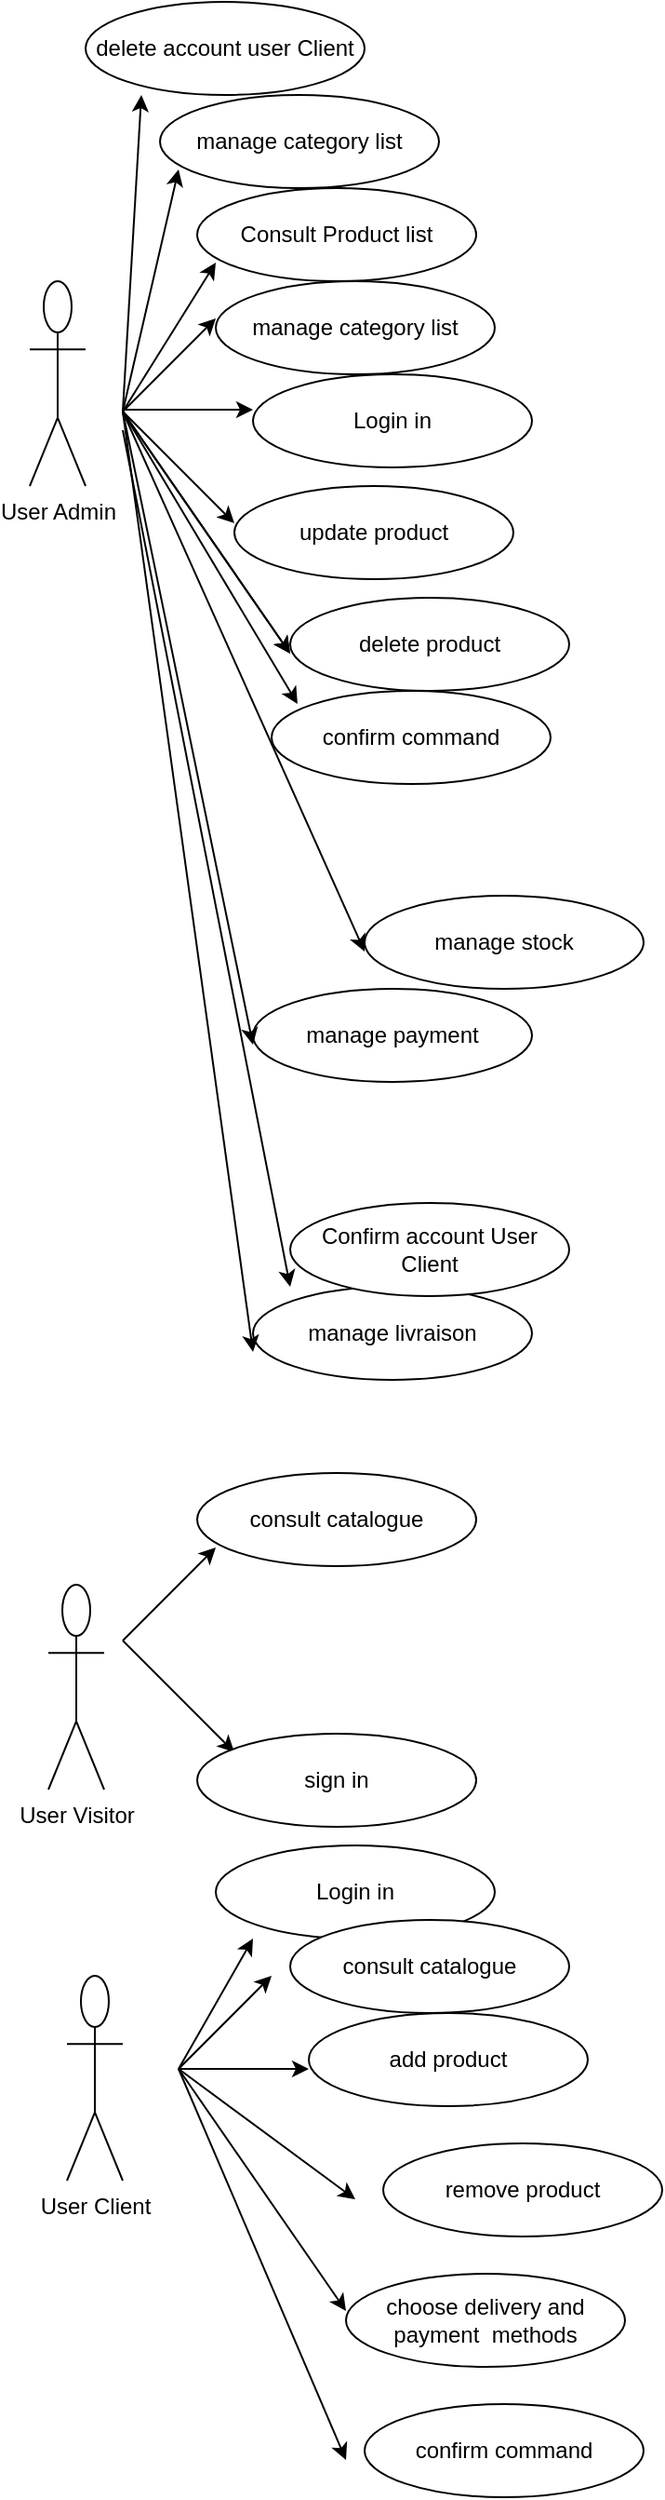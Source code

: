 <mxfile>
    <diagram id="77iN4ONvnyJWf_lnw2qI" name="Page-1">
        <mxGraphModel dx="841" dy="1647" grid="1" gridSize="10" guides="1" tooltips="1" connect="1" arrows="1" fold="1" page="1" pageScale="1" pageWidth="827" pageHeight="1169" math="0" shadow="0">
            <root>
                <mxCell id="0"/>
                <mxCell id="1" parent="0"/>
                <mxCell id="2" value="User Admin" style="shape=umlActor;verticalLabelPosition=bottom;verticalAlign=top;html=1;outlineConnect=0;" parent="1" vertex="1">
                    <mxGeometry x="30" y="90" width="30" height="110" as="geometry"/>
                </mxCell>
                <mxCell id="7" value="Consult Product list" style="ellipse;whiteSpace=wrap;html=1;" parent="1" vertex="1">
                    <mxGeometry x="120" y="40" width="150" height="50" as="geometry"/>
                </mxCell>
                <mxCell id="9" value="manage category list" style="ellipse;whiteSpace=wrap;html=1;" parent="1" vertex="1">
                    <mxGeometry x="130" y="90" width="150" height="50" as="geometry"/>
                </mxCell>
                <mxCell id="10" value="" style="endArrow=classic;html=1;" parent="1" edge="1">
                    <mxGeometry width="50" height="50" relative="1" as="geometry">
                        <mxPoint x="80" y="159" as="sourcePoint"/>
                        <mxPoint x="150" y="159" as="targetPoint"/>
                        <Array as="points"/>
                    </mxGeometry>
                </mxCell>
                <mxCell id="14" value="" style="endArrow=classic;html=1;" parent="1" edge="1">
                    <mxGeometry width="50" height="50" relative="1" as="geometry">
                        <mxPoint x="80" y="160" as="sourcePoint"/>
                        <mxPoint x="130" y="110" as="targetPoint"/>
                    </mxGeometry>
                </mxCell>
                <mxCell id="15" value="manage livraison" style="ellipse;whiteSpace=wrap;html=1;" parent="1" vertex="1">
                    <mxGeometry x="150" y="630" width="150" height="50" as="geometry"/>
                </mxCell>
                <mxCell id="16" value="manage category list" style="ellipse;whiteSpace=wrap;html=1;" parent="1" vertex="1">
                    <mxGeometry x="100" y="-10" width="150" height="50" as="geometry"/>
                </mxCell>
                <mxCell id="17" value="manage stock" style="ellipse;whiteSpace=wrap;html=1;" parent="1" vertex="1">
                    <mxGeometry x="210" y="420" width="150" height="50" as="geometry"/>
                </mxCell>
                <mxCell id="18" value="manage payment" style="ellipse;whiteSpace=wrap;html=1;" parent="1" vertex="1">
                    <mxGeometry x="150" y="470" width="150" height="50" as="geometry"/>
                </mxCell>
                <mxCell id="19" value="" style="endArrow=classic;html=1;" parent="1" edge="1">
                    <mxGeometry width="50" height="50" relative="1" as="geometry">
                        <mxPoint x="80" y="160" as="sourcePoint"/>
                        <mxPoint x="140" y="220" as="targetPoint"/>
                        <Array as="points"/>
                    </mxGeometry>
                </mxCell>
                <mxCell id="20" value="confirm command" style="ellipse;whiteSpace=wrap;html=1;" parent="1" vertex="1">
                    <mxGeometry x="160" y="310" width="150" height="50" as="geometry"/>
                </mxCell>
                <mxCell id="21" value="delete product" style="ellipse;whiteSpace=wrap;html=1;" parent="1" vertex="1">
                    <mxGeometry x="170" y="260" width="150" height="50" as="geometry"/>
                </mxCell>
                <mxCell id="22" value="update product" style="ellipse;whiteSpace=wrap;html=1;" parent="1" vertex="1">
                    <mxGeometry x="140" y="200" width="150" height="50" as="geometry"/>
                </mxCell>
                <mxCell id="24" value="" style="endArrow=classic;html=1;" parent="1" edge="1">
                    <mxGeometry width="50" height="50" relative="1" as="geometry">
                        <mxPoint x="80" y="160" as="sourcePoint"/>
                        <mxPoint x="170" y="290" as="targetPoint"/>
                        <Array as="points"/>
                    </mxGeometry>
                </mxCell>
                <mxCell id="25" value="" style="endArrow=classic;html=1;" parent="1" edge="1">
                    <mxGeometry width="50" height="50" relative="1" as="geometry">
                        <mxPoint x="80" y="160" as="sourcePoint"/>
                        <mxPoint x="170" y="290" as="targetPoint"/>
                        <Array as="points"/>
                    </mxGeometry>
                </mxCell>
                <mxCell id="26" value="" style="endArrow=classic;html=1;" parent="1" edge="1">
                    <mxGeometry width="50" height="50" relative="1" as="geometry">
                        <mxPoint x="80" y="160" as="sourcePoint"/>
                        <mxPoint x="210" y="450" as="targetPoint"/>
                        <Array as="points"/>
                    </mxGeometry>
                </mxCell>
                <mxCell id="28" value="" style="endArrow=classic;html=1;" parent="1" edge="1">
                    <mxGeometry width="50" height="50" relative="1" as="geometry">
                        <mxPoint x="80" y="160" as="sourcePoint"/>
                        <mxPoint x="130" y="80" as="targetPoint"/>
                    </mxGeometry>
                </mxCell>
                <mxCell id="30" value="" style="endArrow=classic;html=1;entryX=0.093;entryY=0.14;entryDx=0;entryDy=0;entryPerimeter=0;" parent="1" target="20" edge="1">
                    <mxGeometry width="50" height="50" relative="1" as="geometry">
                        <mxPoint x="80" y="160" as="sourcePoint"/>
                        <mxPoint x="160" y="340" as="targetPoint"/>
                        <Array as="points"/>
                    </mxGeometry>
                </mxCell>
                <mxCell id="31" value="" style="endArrow=classic;html=1;" parent="1" edge="1">
                    <mxGeometry width="50" height="50" relative="1" as="geometry">
                        <mxPoint x="80" y="160" as="sourcePoint"/>
                        <mxPoint x="150" y="500" as="targetPoint"/>
                        <Array as="points"/>
                    </mxGeometry>
                </mxCell>
                <mxCell id="32" value="" style="endArrow=classic;html=1;" edge="1" parent="1">
                    <mxGeometry width="50" height="50" relative="1" as="geometry">
                        <mxPoint x="80" y="160" as="sourcePoint"/>
                        <mxPoint x="110" y="30" as="targetPoint"/>
                    </mxGeometry>
                </mxCell>
                <mxCell id="33" value="" style="endArrow=classic;html=1;" edge="1" parent="1">
                    <mxGeometry width="50" height="50" relative="1" as="geometry">
                        <mxPoint x="80" y="160" as="sourcePoint"/>
                        <mxPoint x="150" y="665" as="targetPoint"/>
                        <Array as="points"/>
                    </mxGeometry>
                </mxCell>
                <mxCell id="34" value="delete account user Client" style="ellipse;whiteSpace=wrap;html=1;" vertex="1" parent="1">
                    <mxGeometry x="60" y="-60" width="150" height="50" as="geometry"/>
                </mxCell>
                <mxCell id="36" value="Confirm account User Client" style="ellipse;whiteSpace=wrap;html=1;" vertex="1" parent="1">
                    <mxGeometry x="170" y="585" width="150" height="50" as="geometry"/>
                </mxCell>
                <mxCell id="37" value="Login in" style="ellipse;whiteSpace=wrap;html=1;" vertex="1" parent="1">
                    <mxGeometry x="150" y="140" width="150" height="50" as="geometry"/>
                </mxCell>
                <mxCell id="38" value="" style="endArrow=classic;html=1;" edge="1" parent="1">
                    <mxGeometry width="50" height="50" relative="1" as="geometry">
                        <mxPoint x="80" y="170" as="sourcePoint"/>
                        <mxPoint x="170" y="630" as="targetPoint"/>
                        <Array as="points"/>
                    </mxGeometry>
                </mxCell>
                <mxCell id="40" value="" style="endArrow=classic;html=1;" edge="1" parent="1">
                    <mxGeometry width="50" height="50" relative="1" as="geometry">
                        <mxPoint x="80" y="160" as="sourcePoint"/>
                        <mxPoint x="90" y="-10" as="targetPoint"/>
                    </mxGeometry>
                </mxCell>
                <mxCell id="41" value="User Visitor" style="shape=umlActor;verticalLabelPosition=bottom;verticalAlign=top;html=1;outlineConnect=0;" vertex="1" parent="1">
                    <mxGeometry x="40" y="790" width="30" height="110" as="geometry"/>
                </mxCell>
                <mxCell id="42" value="" style="endArrow=classic;html=1;" edge="1" parent="1">
                    <mxGeometry width="50" height="50" relative="1" as="geometry">
                        <mxPoint x="80" y="820" as="sourcePoint"/>
                        <mxPoint x="130" y="770" as="targetPoint"/>
                    </mxGeometry>
                </mxCell>
                <mxCell id="43" value="" style="endArrow=classic;html=1;" edge="1" parent="1">
                    <mxGeometry width="50" height="50" relative="1" as="geometry">
                        <mxPoint x="80" y="820" as="sourcePoint"/>
                        <mxPoint x="140" y="880" as="targetPoint"/>
                        <Array as="points"/>
                    </mxGeometry>
                </mxCell>
                <mxCell id="44" value="sign in" style="ellipse;whiteSpace=wrap;html=1;" vertex="1" parent="1">
                    <mxGeometry x="120" y="870" width="150" height="50" as="geometry"/>
                </mxCell>
                <mxCell id="45" value="consult catalogue" style="ellipse;whiteSpace=wrap;html=1;" vertex="1" parent="1">
                    <mxGeometry x="120" y="730" width="150" height="50" as="geometry"/>
                </mxCell>
                <mxCell id="46" value="User Client" style="shape=umlActor;verticalLabelPosition=bottom;verticalAlign=top;html=1;outlineConnect=0;" vertex="1" parent="1">
                    <mxGeometry x="50" y="1000" width="30" height="110" as="geometry"/>
                </mxCell>
                <mxCell id="47" value="Login in" style="ellipse;whiteSpace=wrap;html=1;" vertex="1" parent="1">
                    <mxGeometry x="130" y="930" width="150" height="50" as="geometry"/>
                </mxCell>
                <mxCell id="48" value="choose delivery and payment&amp;nbsp; methods" style="ellipse;whiteSpace=wrap;html=1;" vertex="1" parent="1">
                    <mxGeometry x="200" y="1160" width="150" height="50" as="geometry"/>
                </mxCell>
                <mxCell id="49" value="confirm command" style="ellipse;whiteSpace=wrap;html=1;" vertex="1" parent="1">
                    <mxGeometry x="210" y="1230" width="150" height="50" as="geometry"/>
                </mxCell>
                <mxCell id="52" value="remove product" style="ellipse;whiteSpace=wrap;html=1;" vertex="1" parent="1">
                    <mxGeometry x="220" y="1090" width="150" height="50" as="geometry"/>
                </mxCell>
                <mxCell id="53" value="add product" style="ellipse;whiteSpace=wrap;html=1;" vertex="1" parent="1">
                    <mxGeometry x="180" y="1020" width="150" height="50" as="geometry"/>
                </mxCell>
                <mxCell id="54" value="consult catalogue" style="ellipse;whiteSpace=wrap;html=1;" vertex="1" parent="1">
                    <mxGeometry x="170" y="970" width="150" height="50" as="geometry"/>
                </mxCell>
                <mxCell id="55" value="" style="endArrow=classic;html=1;" edge="1" parent="1">
                    <mxGeometry width="50" height="50" relative="1" as="geometry">
                        <mxPoint x="110" y="1050" as="sourcePoint"/>
                        <mxPoint x="160" y="1000" as="targetPoint"/>
                    </mxGeometry>
                </mxCell>
                <mxCell id="57" value="" style="endArrow=classic;html=1;" edge="1" parent="1">
                    <mxGeometry width="50" height="50" relative="1" as="geometry">
                        <mxPoint x="110" y="1050" as="sourcePoint"/>
                        <mxPoint x="150" y="980" as="targetPoint"/>
                    </mxGeometry>
                </mxCell>
                <mxCell id="58" value="" style="endArrow=classic;html=1;" edge="1" parent="1">
                    <mxGeometry width="50" height="50" relative="1" as="geometry">
                        <mxPoint x="110" y="1050" as="sourcePoint"/>
                        <mxPoint x="180" y="1050" as="targetPoint"/>
                        <Array as="points"/>
                    </mxGeometry>
                </mxCell>
                <mxCell id="59" value="" style="endArrow=classic;html=1;" edge="1" parent="1">
                    <mxGeometry width="50" height="50" relative="1" as="geometry">
                        <mxPoint x="110" y="1050" as="sourcePoint"/>
                        <mxPoint x="200" y="1180" as="targetPoint"/>
                        <Array as="points"/>
                    </mxGeometry>
                </mxCell>
                <mxCell id="60" value="" style="endArrow=classic;html=1;" edge="1" parent="1">
                    <mxGeometry width="50" height="50" relative="1" as="geometry">
                        <mxPoint x="110" y="1050" as="sourcePoint"/>
                        <mxPoint x="205" y="1120" as="targetPoint"/>
                        <Array as="points"/>
                    </mxGeometry>
                </mxCell>
                <mxCell id="61" value="" style="endArrow=classic;html=1;" edge="1" parent="1">
                    <mxGeometry width="50" height="50" relative="1" as="geometry">
                        <mxPoint x="110" y="1050" as="sourcePoint"/>
                        <mxPoint x="200" y="1260" as="targetPoint"/>
                        <Array as="points"/>
                    </mxGeometry>
                </mxCell>
            </root>
        </mxGraphModel>
    </diagram>
</mxfile>